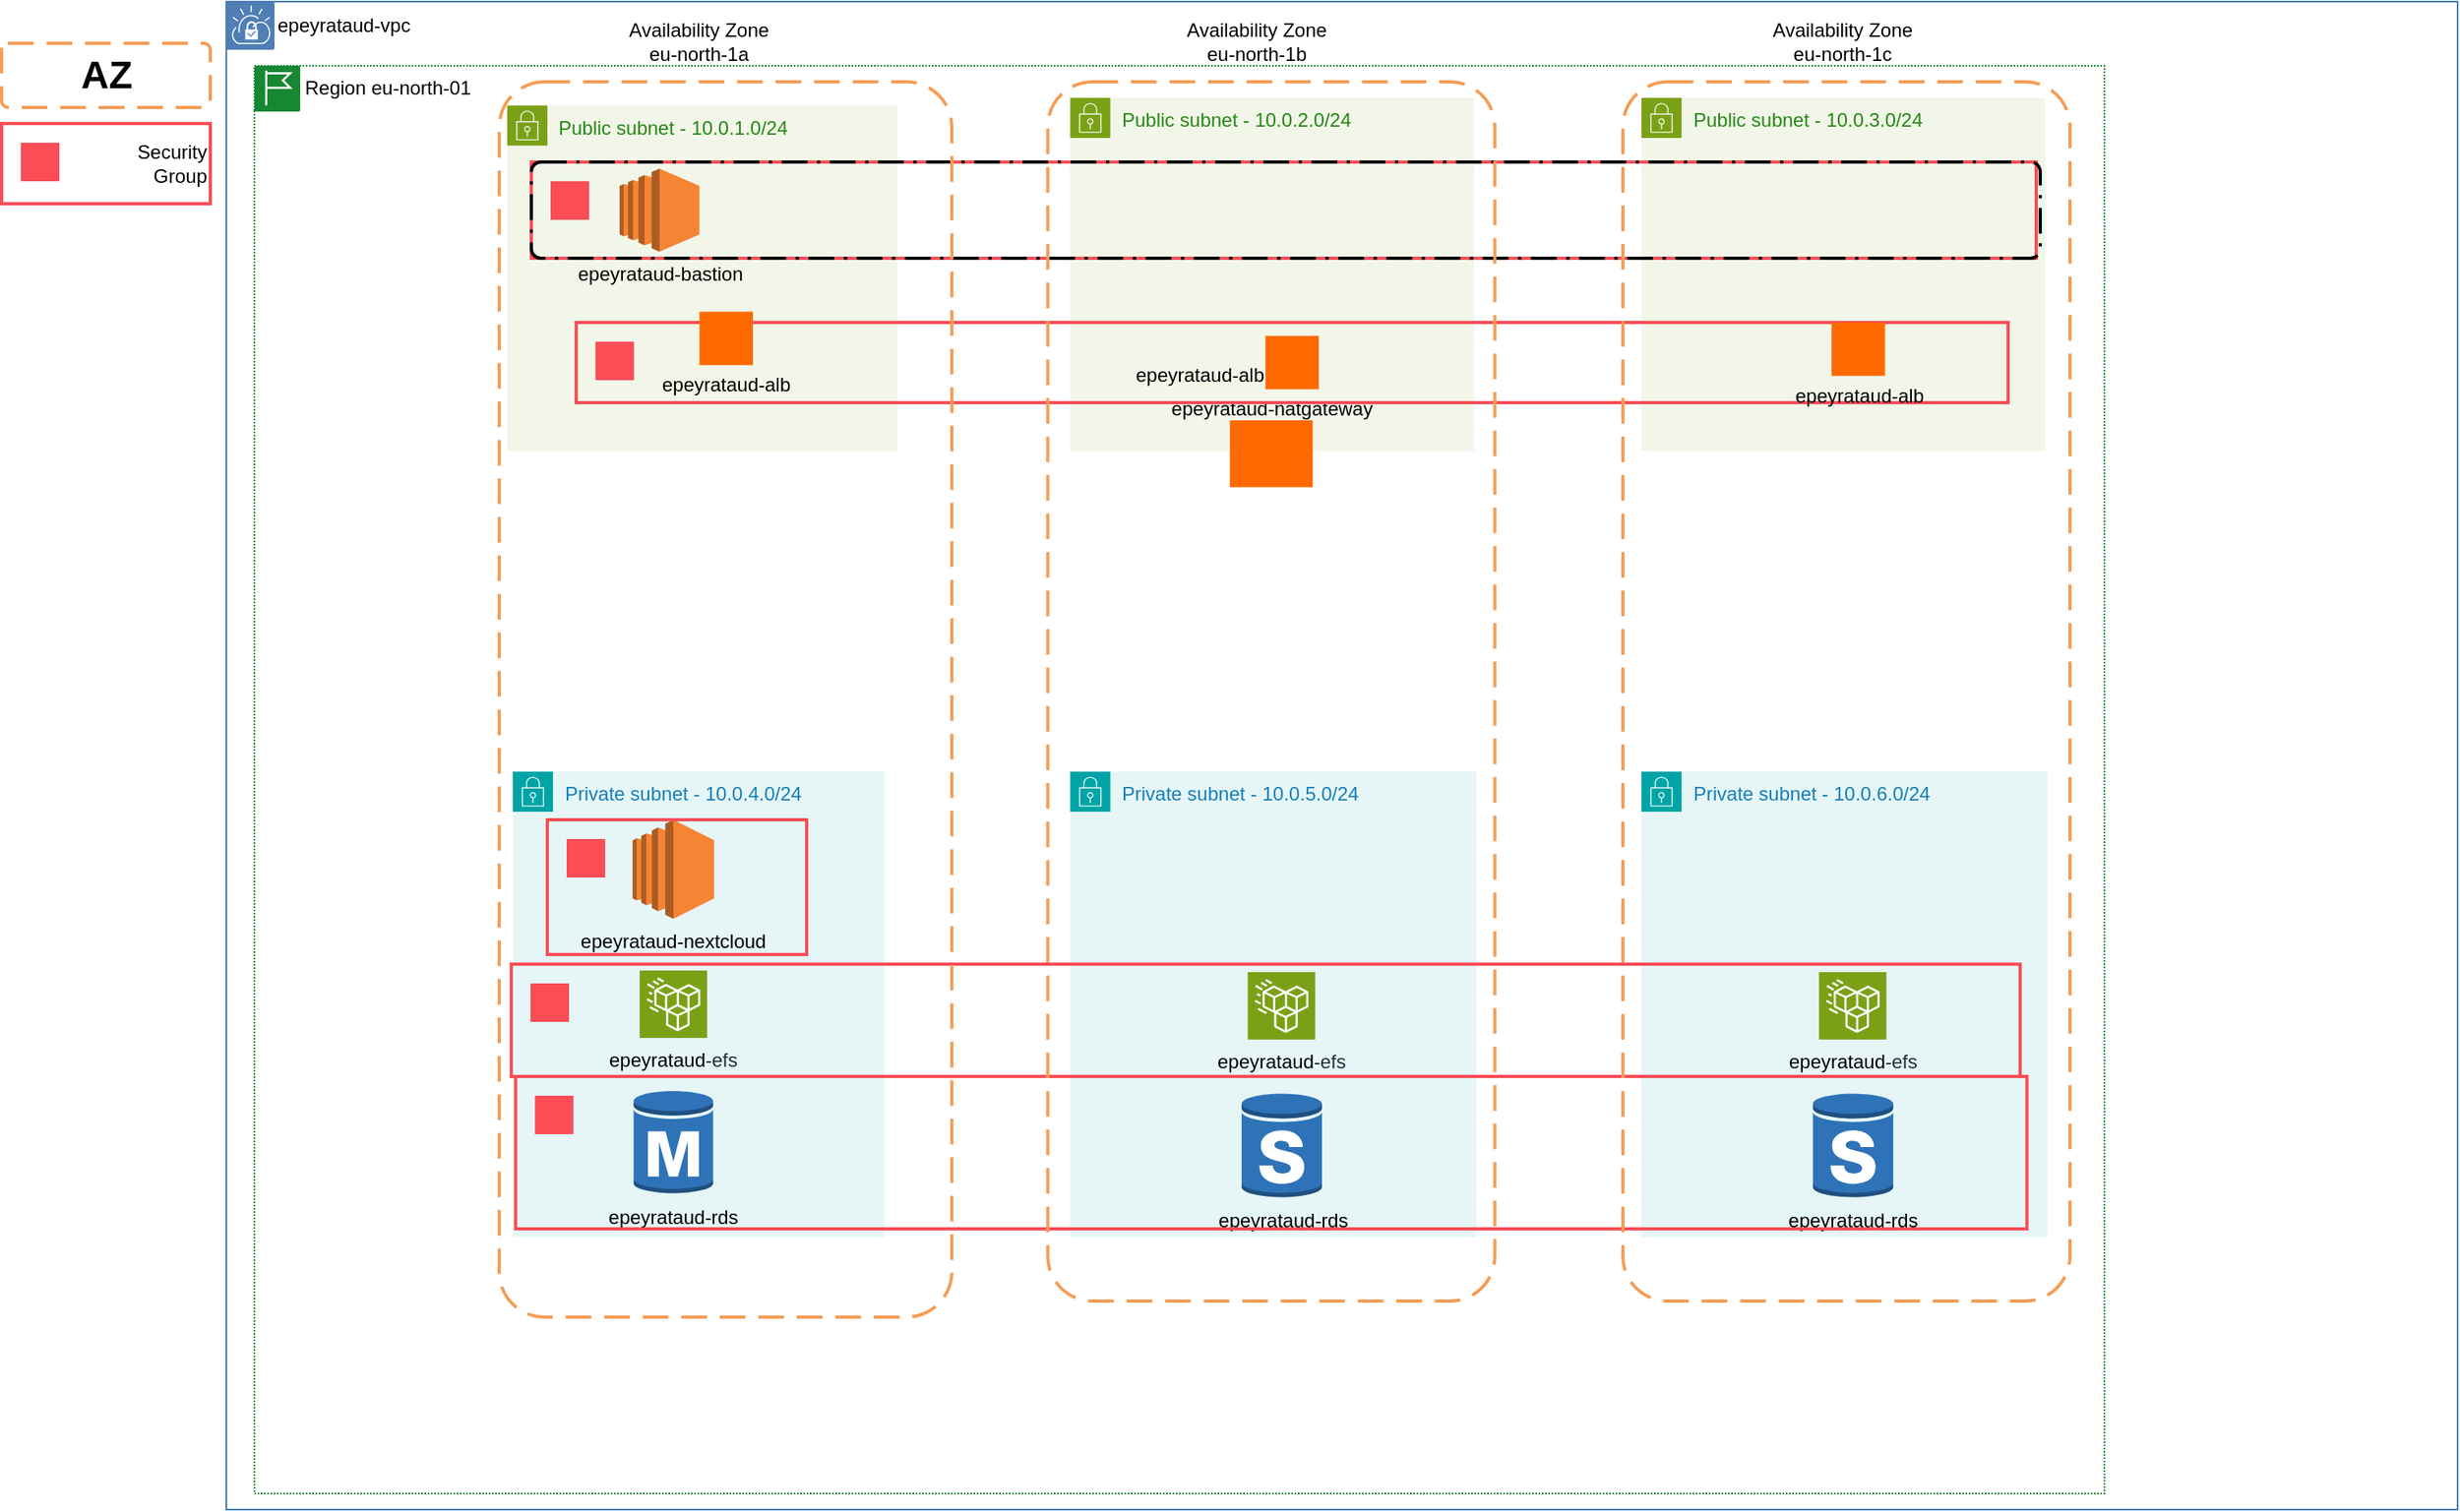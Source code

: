 <mxfile version="26.1.1">
  <diagram id="GNU3i8hCxYjH3E0Nk9u4" name="Page-1">
    <mxGraphModel dx="1282" dy="565" grid="1" gridSize="10" guides="1" tooltips="1" connect="1" arrows="1" fold="1" page="1" pageScale="1" pageWidth="850" pageHeight="1100" math="0" shadow="0">
      <root>
        <mxCell id="0" />
        <mxCell id="1" parent="0" />
        <mxCell id="qNu9TVXpDzVPsYWxxDan-219" value="Private subnet - 10.0.5.0/24" style="points=[[0,0],[0.25,0],[0.5,0],[0.75,0],[1,0],[1,0.25],[1,0.5],[1,0.75],[1,1],[0.75,1],[0.5,1],[0.25,1],[0,1],[0,0.75],[0,0.5],[0,0.25]];outlineConnect=0;gradientColor=none;html=1;whiteSpace=wrap;fontSize=12;fontStyle=0;container=1;pointerEvents=0;collapsible=0;recursiveResize=0;shape=mxgraph.aws4.group;grIcon=mxgraph.aws4.group_security_group;grStroke=0;strokeColor=#00A4A6;fillColor=#E6F6F7;verticalAlign=top;align=left;spacingLeft=30;fontColor=#147EBA;dashed=0;" parent="1" vertex="1">
          <mxGeometry x="705.716" y="610" width="253.106" height="290" as="geometry" />
        </mxCell>
        <mxCell id="qNu9TVXpDzVPsYWxxDan-215" value="Private subnet - 10.0.4.0/24" style="points=[[0,0],[0.25,0],[0.5,0],[0.75,0],[1,0],[1,0.25],[1,0.5],[1,0.75],[1,1],[0.75,1],[0.5,1],[0.25,1],[0,1],[0,0.75],[0,0.5],[0,0.25]];outlineConnect=0;gradientColor=none;html=1;whiteSpace=wrap;fontSize=12;fontStyle=0;container=1;pointerEvents=0;collapsible=0;recursiveResize=0;shape=mxgraph.aws4.group;grIcon=mxgraph.aws4.group_security_group;grStroke=0;strokeColor=#00A4A6;fillColor=#E6F6F7;verticalAlign=top;align=left;spacingLeft=30;fontColor=#147EBA;dashed=0;" parent="1" vertex="1">
          <mxGeometry x="358.5" y="610" width="231.5" height="290" as="geometry" />
        </mxCell>
        <mxCell id="qNu9TVXpDzVPsYWxxDan-216" value="epeyrataud-rds" style="outlineConnect=0;dashed=0;verticalLabelPosition=bottom;verticalAlign=top;align=center;html=1;shape=mxgraph.aws3.rds_db_instance;fillColor=#2E73B8;gradientColor=none;" parent="qNu9TVXpDzVPsYWxxDan-215" vertex="1">
          <mxGeometry x="75.24" y="198" width="49.5" height="66" as="geometry" />
        </mxCell>
        <mxCell id="qNu9TVXpDzVPsYWxxDan-217" value="&lt;span style=&quot;color: rgb(0, 0, 0);&quot;&gt;epeyrataud&lt;/span&gt;-efs" style="sketch=0;points=[[0,0,0],[0.25,0,0],[0.5,0,0],[0.75,0,0],[1,0,0],[0,1,0],[0.25,1,0],[0.5,1,0],[0.75,1,0],[1,1,0],[0,0.25,0],[0,0.5,0],[0,0.75,0],[1,0.25,0],[1,0.5,0],[1,0.75,0]];outlineConnect=0;fontColor=#232F3E;fillColor=#7AA116;strokeColor=#ffffff;dashed=0;verticalLabelPosition=bottom;verticalAlign=top;align=center;html=1;fontSize=12;fontStyle=0;aspect=fixed;shape=mxgraph.aws4.resourceIcon;resIcon=mxgraph.aws4.efs_standard;" parent="qNu9TVXpDzVPsYWxxDan-215" vertex="1">
          <mxGeometry x="78.99" y="124" width="42" height="42" as="geometry" />
        </mxCell>
        <mxCell id="qNu9TVXpDzVPsYWxxDan-218" value="epeyrataud-nextcloud" style="outlineConnect=0;dashed=0;verticalLabelPosition=bottom;verticalAlign=top;align=center;html=1;shape=mxgraph.aws3.ec2;fillColor=#F58534;gradientColor=none;" parent="qNu9TVXpDzVPsYWxxDan-215" vertex="1">
          <mxGeometry x="74.6" y="30" width="50.79" height="61.75" as="geometry" />
        </mxCell>
        <mxCell id="qNu9TVXpDzVPsYWxxDan-230" value="Public subnet - 10.0.2.0/24" style="points=[[0,0],[0.25,0],[0.5,0],[0.75,0],[1,0],[1,0.25],[1,0.5],[1,0.75],[1,1],[0.75,1],[0.5,1],[0.25,1],[0,1],[0,0.75],[0,0.5],[0,0.25]];outlineConnect=0;gradientColor=none;html=1;whiteSpace=wrap;fontSize=12;fontStyle=0;container=1;pointerEvents=0;collapsible=0;recursiveResize=0;shape=mxgraph.aws4.group;grIcon=mxgraph.aws4.group_security_group;grStroke=0;strokeColor=#7AA116;fillColor=#F2F6E8;verticalAlign=top;align=left;spacingLeft=30;fontColor=#248814;dashed=0;" parent="1" vertex="1">
          <mxGeometry x="705.716" y="190" width="251.588" height="220" as="geometry" />
        </mxCell>
        <mxCell id="qNu9TVXpDzVPsYWxxDan-225" value="Public subnet - 10.0.3.0/24" style="points=[[0,0],[0.25,0],[0.5,0],[0.75,0],[1,0],[1,0.25],[1,0.5],[1,0.75],[1,1],[0.75,1],[0.5,1],[0.25,1],[0,1],[0,0.75],[0,0.5],[0,0.25]];outlineConnect=0;gradientColor=none;html=1;whiteSpace=wrap;fontSize=12;fontStyle=0;container=0;pointerEvents=0;collapsible=0;recursiveResize=0;shape=mxgraph.aws4.group;grIcon=mxgraph.aws4.group_security_group;grStroke=0;strokeColor=#7AA116;fillColor=#F2F6E8;verticalAlign=top;align=left;spacingLeft=30;fontColor=#248814;dashed=0;" parent="1" vertex="1">
          <mxGeometry x="1061.583" y="190" width="251.588" height="220" as="geometry" />
        </mxCell>
        <mxCell id="qNu9TVXpDzVPsYWxxDan-236" value="Public subnet - 10.0.1.0/24" style="points=[[0,0],[0.25,0],[0.5,0],[0.75,0],[1,0],[1,0.25],[1,0.5],[1,0.75],[1,1],[0.75,1],[0.5,1],[0.25,1],[0,1],[0,0.75],[0,0.5],[0,0.25]];outlineConnect=0;gradientColor=none;html=1;whiteSpace=wrap;fontSize=12;fontStyle=0;container=1;pointerEvents=0;collapsible=0;recursiveResize=0;shape=mxgraph.aws4.group;grIcon=mxgraph.aws4.group_security_group;grStroke=0;strokeColor=#7AA116;fillColor=#F2F6E8;verticalAlign=top;align=left;spacingLeft=30;fontColor=#248814;dashed=0;" parent="1" vertex="1">
          <mxGeometry x="355.01" y="194.75" width="243.13" height="215.25" as="geometry" />
        </mxCell>
        <mxCell id="qNu9TVXpDzVPsYWxxDan-222" value="Private subnet - 10.0.6.0/24" style="points=[[0,0],[0.25,0],[0.5,0],[0.75,0],[1,0],[1,0.25],[1,0.5],[1,0.75],[1,1],[0.75,1],[0.5,1],[0.25,1],[0,1],[0,0.75],[0,0.5],[0,0.25]];outlineConnect=0;gradientColor=none;html=1;whiteSpace=wrap;fontSize=12;fontStyle=0;container=1;pointerEvents=0;collapsible=0;recursiveResize=0;shape=mxgraph.aws4.group;grIcon=mxgraph.aws4.group_security_group;grStroke=0;strokeColor=#00A4A6;fillColor=#E6F6F7;verticalAlign=top;align=left;spacingLeft=30;fontColor=#147EBA;dashed=0;" parent="1" vertex="1">
          <mxGeometry x="1061.583" y="610" width="253.106" height="290" as="geometry" />
        </mxCell>
        <mxCell id="FXCXVvDxTQtwc45PbP1s-161" value="epeyrataud-vpc" style="swimlane;fontStyle=0;horizontal=1;collapsible=0;startSize=28;swimlaneLine=0;swimlaneFillColor=none;fillColor=none;rounded=0;whiteSpace=wrap;html=1;absoluteArcSize=1;arcSize=12;strokeColor=#417CB9;verticalAlign=top;align=left;spacingLeft=30;spacingTop=1;dashed=0;strokeWidth=1;" parent="1" vertex="1">
          <mxGeometry x="180" y="130" width="1390" height="940" as="geometry" />
        </mxCell>
        <mxCell id="FXCXVvDxTQtwc45PbP1s-162" value="" style="aspect=fixed;perimeter=ellipsePerimeter;html=1;align=center;shadow=0;dashed=0;fontColor=#4277BB;labelBackgroundColor=#ffffff;fontSize=12;spacingTop=3;image;image=img/lib/ibm/vpc/VPCTag.svg;part=1;" parent="FXCXVvDxTQtwc45PbP1s-161" vertex="1">
          <mxGeometry width="30" height="30" as="geometry" />
        </mxCell>
        <mxCell id="qNu9TVXpDzVPsYWxxDan-6" value="Availability Zone&lt;br&gt;eu-north-1b" style="text;html=1;align=center;verticalAlign=middle;whiteSpace=wrap;rounded=0;" parent="FXCXVvDxTQtwc45PbP1s-161" vertex="1">
          <mxGeometry x="592.252" y="10" width="100.483" height="30" as="geometry" />
        </mxCell>
        <mxCell id="qNu9TVXpDzVPsYWxxDan-3" value="Availability Zone&lt;br&gt;eu-north-1a" style="text;html=1;align=center;verticalAlign=middle;whiteSpace=wrap;rounded=0;" parent="FXCXVvDxTQtwc45PbP1s-161" vertex="1">
          <mxGeometry x="245" y="10" width="99.25" height="30" as="geometry" />
        </mxCell>
        <mxCell id="qNu9TVXpDzVPsYWxxDan-287" value="Availability Zone&lt;br&gt;eu-north-1c" style="text;html=1;align=center;verticalAlign=middle;whiteSpace=wrap;rounded=0;" parent="FXCXVvDxTQtwc45PbP1s-161" vertex="1">
          <mxGeometry x="957.142" y="10" width="100.483" height="30" as="geometry" />
        </mxCell>
        <mxCell id="qNu9TVXpDzVPsYWxxDan-49" value="&lt;h1&gt;AZ&lt;/h1&gt;" style="rounded=1;arcSize=10;dashed=1;strokeColor=#F59D56;fillColor=none;gradientColor=none;dashPattern=8 4;strokeWidth=2;html=1;align=center;" parent="1" vertex="1">
          <mxGeometry x="40" y="156" width="130" height="40" as="geometry" />
        </mxCell>
        <mxCell id="qNu9TVXpDzVPsYWxxDan-261" value="Security&lt;div&gt;Group&lt;/div&gt;" style="container=1;collapsible=0;expand=0;recursiveResize=0;html=1;whiteSpace=wrap;strokeColor=#FA4D56;fillColor=none;strokeWidth=2;align=right;" parent="1" vertex="1">
          <mxGeometry x="40" y="206" width="130" height="50" as="geometry" />
        </mxCell>
        <mxCell id="qNu9TVXpDzVPsYWxxDan-262" value="" style="shape=rect;fillColor=none;aspect=fixed;resizable=0;labelPosition=right;verticalLabelPosition=middle;align=center;verticalAlign=middle;strokeColor=none;part=1;spacingLeft=5;fontSize=14;" parent="qNu9TVXpDzVPsYWxxDan-261" vertex="1">
          <mxGeometry width="48" height="48" relative="1" as="geometry" />
        </mxCell>
        <mxCell id="qNu9TVXpDzVPsYWxxDan-263" value="" style="fillColor=#FA4D56;shape=mxgraph.ibm_cloud.group--security;strokeColor=none;dashed=0;outlineConnect=0;html=1;labelPosition=center;verticalLabelPosition=bottom;verticalAlign=top;part=1;movable=0;resizable=0;rotatable=0;" parent="qNu9TVXpDzVPsYWxxDan-262" vertex="1">
          <mxGeometry width="24" height="24" relative="1" as="geometry">
            <mxPoint x="12" y="12" as="offset" />
          </mxGeometry>
        </mxCell>
        <mxCell id="qNu9TVXpDzVPsYWxxDan-223" value="&lt;span style=&quot;color: rgb(0, 0, 0);&quot;&gt;epeyrataud&lt;/span&gt;-efs" style="sketch=0;points=[[0,0,0],[0.25,0,0],[0.5,0,0],[0.75,0,0],[1,0,0],[0,1,0],[0.25,1,0],[0.5,1,0],[0.75,1,0],[1,1,0],[0,0.25,0],[0,0.5,0],[0,0.75,0],[1,0.25,0],[1,0.5,0],[1,0.75,0]];outlineConnect=0;fontColor=#232F3E;fillColor=#7AA116;strokeColor=#ffffff;dashed=0;verticalLabelPosition=bottom;verticalAlign=top;align=center;html=1;fontSize=12;fontStyle=0;aspect=fixed;shape=mxgraph.aws4.resourceIcon;resIcon=mxgraph.aws4.efs_standard;" parent="1" vertex="1">
          <mxGeometry x="1172.191" y="735" width="42" height="42" as="geometry" />
        </mxCell>
        <mxCell id="qNu9TVXpDzVPsYWxxDan-224" value="epeyrataud-rds" style="outlineConnect=0;dashed=0;verticalLabelPosition=bottom;verticalAlign=top;align=center;html=1;shape=mxgraph.aws3.rds_db_instance_standby_multi_az;fillColor=#2E73B8;gradientColor=none;" parent="1" vertex="1">
          <mxGeometry x="1168.394" y="810" width="50.115" height="66" as="geometry" />
        </mxCell>
        <mxCell id="qNu9TVXpDzVPsYWxxDan-221" value="epeyrataud-rds" style="outlineConnect=0;dashed=0;verticalLabelPosition=bottom;verticalAlign=top;align=center;html=1;shape=mxgraph.aws3.rds_db_instance_standby_multi_az;fillColor=#2E73B8;gradientColor=none;" parent="1" vertex="1">
          <mxGeometry x="812.526" y="810" width="50.115" height="66" as="geometry" />
        </mxCell>
        <mxCell id="qNu9TVXpDzVPsYWxxDan-220" value="&lt;span style=&quot;color: rgb(0, 0, 0);&quot;&gt;epeyrataud&lt;/span&gt;-efs" style="sketch=0;points=[[0,0,0],[0.25,0,0],[0.5,0,0],[0.75,0,0],[1,0,0],[0,1,0],[0.25,1,0],[0.5,1,0],[0.75,1,0],[1,1,0],[0,0.25,0],[0,0.5,0],[0,0.75,0],[1,0.25,0],[1,0.5,0],[1,0.75,0]];outlineConnect=0;fontColor=#232F3E;fillColor=#7AA116;strokeColor=#ffffff;dashed=0;verticalLabelPosition=bottom;verticalAlign=top;align=center;html=1;fontSize=12;fontStyle=0;aspect=fixed;shape=mxgraph.aws4.resourceIcon;resIcon=mxgraph.aws4.efs_standard;" parent="1" vertex="1">
          <mxGeometry x="816.323" y="735" width="42" height="42" as="geometry" />
        </mxCell>
        <mxCell id="FXCXVvDxTQtwc45PbP1s-163" value="Region eu-north-01" style="swimlane;fontStyle=0;horizontal=1;collapsible=0;startSize=28;swimlaneLine=0;swimlaneFillColor=none;fillColor=none;rounded=0;whiteSpace=wrap;html=1;absoluteArcSize=1;arcSize=0;strokeColor=#00882B;verticalAlign=top;align=left;spacingLeft=30;dashed=1;strokeWidth=1;container=0;dashPattern=1 1;movable=1;resizable=1;rotatable=1;deletable=1;editable=1;locked=0;connectable=1;" parent="1" vertex="1">
          <mxGeometry x="197.49" y="170" width="1152.51" height="890" as="geometry" />
        </mxCell>
        <mxCell id="qNu9TVXpDzVPsYWxxDan-255" value="" style="container=1;collapsible=0;expand=0;recursiveResize=0;html=1;whiteSpace=wrap;strokeColor=#FA4D56;fillColor=none;strokeWidth=2" parent="FXCXVvDxTQtwc45PbP1s-163" vertex="1">
          <mxGeometry x="182.51" y="470" width="161.5" height="84" as="geometry" />
        </mxCell>
        <mxCell id="qNu9TVXpDzVPsYWxxDan-256" value="" style="shape=rect;fillColor=none;aspect=fixed;resizable=0;labelPosition=right;verticalLabelPosition=middle;align=center;verticalAlign=middle;strokeColor=none;part=1;spacingLeft=5;fontSize=14;" parent="qNu9TVXpDzVPsYWxxDan-255" vertex="1">
          <mxGeometry width="48" height="48" relative="1" as="geometry" />
        </mxCell>
        <mxCell id="qNu9TVXpDzVPsYWxxDan-257" value="" style="fillColor=#FA4D56;shape=mxgraph.ibm_cloud.group--security;strokeColor=none;dashed=0;outlineConnect=0;html=1;labelPosition=center;verticalLabelPosition=bottom;verticalAlign=top;part=1;movable=0;resizable=0;rotatable=0;" parent="qNu9TVXpDzVPsYWxxDan-256" vertex="1">
          <mxGeometry width="24" height="24" relative="1" as="geometry">
            <mxPoint x="12" y="12" as="offset" />
          </mxGeometry>
        </mxCell>
        <mxCell id="qNu9TVXpDzVPsYWxxDan-258" value="" style="container=1;collapsible=0;expand=0;recursiveResize=0;html=1;whiteSpace=wrap;strokeColor=#FA4D56;fillColor=none;strokeWidth=2" parent="FXCXVvDxTQtwc45PbP1s-163" vertex="1">
          <mxGeometry x="172.51" y="60" width="937.49" height="60" as="geometry" />
        </mxCell>
        <mxCell id="qNu9TVXpDzVPsYWxxDan-259" value="" style="shape=rect;fillColor=none;aspect=fixed;resizable=0;labelPosition=right;verticalLabelPosition=middle;align=center;verticalAlign=middle;strokeColor=none;part=1;spacingLeft=5;fontSize=14;" parent="qNu9TVXpDzVPsYWxxDan-258" vertex="1">
          <mxGeometry width="48" height="48" relative="1" as="geometry" />
        </mxCell>
        <mxCell id="qNu9TVXpDzVPsYWxxDan-260" value="" style="fillColor=#FA4D56;shape=mxgraph.ibm_cloud.group--security;strokeColor=none;dashed=0;outlineConnect=0;html=1;labelPosition=center;verticalLabelPosition=bottom;verticalAlign=top;part=1;movable=0;resizable=0;rotatable=0;" parent="qNu9TVXpDzVPsYWxxDan-259" vertex="1">
          <mxGeometry width="24" height="24" relative="1" as="geometry">
            <mxPoint x="12" y="12" as="offset" />
          </mxGeometry>
        </mxCell>
        <mxCell id="m0L7TuGwdPghIgZBg90s-1" value="" style="rounded=1;arcSize=10;dashed=1;fillColor=none;gradientColor=none;dashPattern=8 3 1 3;strokeWidth=2;" parent="qNu9TVXpDzVPsYWxxDan-258" vertex="1">
          <mxGeometry width="940" height="60" as="geometry" />
        </mxCell>
        <mxCell id="ur3kafw1qKhpfOSSZFUt-24" value="epeyrataud-bastion" style="outlineConnect=0;dashed=0;verticalLabelPosition=bottom;verticalAlign=top;align=center;html=1;shape=mxgraph.aws3.ec2;fillColor=#F58534;gradientColor=none;" parent="qNu9TVXpDzVPsYWxxDan-258" vertex="1">
          <mxGeometry x="55" y="4.13" width="49.75" height="51.75" as="geometry" />
        </mxCell>
        <mxCell id="qNu9TVXpDzVPsYWxxDan-247" value="" style="container=1;collapsible=0;expand=0;recursiveResize=0;html=1;whiteSpace=wrap;strokeColor=#FA4D56;fillColor=none;strokeWidth=2" parent="FXCXVvDxTQtwc45PbP1s-163" vertex="1">
          <mxGeometry x="160" y="560" width="940" height="70" as="geometry" />
        </mxCell>
        <mxCell id="qNu9TVXpDzVPsYWxxDan-248" value="" style="shape=rect;fillColor=none;aspect=fixed;resizable=0;labelPosition=right;verticalLabelPosition=middle;align=center;verticalAlign=middle;strokeColor=none;part=1;spacingLeft=5;fontSize=14;" parent="qNu9TVXpDzVPsYWxxDan-247" vertex="1">
          <mxGeometry width="48" height="48" relative="1" as="geometry" />
        </mxCell>
        <mxCell id="qNu9TVXpDzVPsYWxxDan-249" value="" style="fillColor=#FA4D56;shape=mxgraph.ibm_cloud.group--security;strokeColor=none;dashed=0;outlineConnect=0;html=1;labelPosition=center;verticalLabelPosition=bottom;verticalAlign=top;part=1;movable=0;resizable=0;rotatable=0;" parent="qNu9TVXpDzVPsYWxxDan-248" vertex="1">
          <mxGeometry width="24" height="24" relative="1" as="geometry">
            <mxPoint x="12" y="12" as="offset" />
          </mxGeometry>
        </mxCell>
        <mxCell id="FXCXVvDxTQtwc45PbP1s-164" value="" style="aspect=fixed;perimeter=ellipsePerimeter;html=1;align=center;shadow=0;dashed=0;fontColor=#4277BB;labelBackgroundColor=#ffffff;fontSize=12;spacingTop=3;image;image=img/lib/ibm/vpc/RegionTag.svg;part=1;" parent="FXCXVvDxTQtwc45PbP1s-163" vertex="1">
          <mxGeometry width="28.571" height="28.571" as="geometry" />
        </mxCell>
        <mxCell id="qNu9TVXpDzVPsYWxxDan-283" value="" style="group" parent="FXCXVvDxTQtwc45PbP1s-163" connectable="0" vertex="1">
          <mxGeometry x="492.508" y="10" width="638.502" height="760" as="geometry" />
        </mxCell>
        <mxCell id="itqwBwdQcHr9N_OGk8uq-7" value="epeyrataud-natgateway&lt;div&gt;&lt;br&gt;&lt;/div&gt;&lt;div&gt;&lt;br&gt;&lt;/div&gt;&lt;div&gt;&lt;br&gt;&lt;/div&gt;&lt;div&gt;&lt;br&gt;&lt;/div&gt;" style="points=[];aspect=fixed;html=1;align=center;shadow=0;dashed=0;fillColor=#FF6A00;strokeColor=none;shape=mxgraph.alibaba_cloud.nat_gateway;" parent="qNu9TVXpDzVPsYWxxDan-283" vertex="1">
          <mxGeometry x="115.18" y="211" width="51.6" height="41.7" as="geometry" />
        </mxCell>
        <mxCell id="qNu9TVXpDzVPsYWxxDan-277" value="" style="container=1;collapsible=0;expand=0;recursiveResize=0;html=1;whiteSpace=wrap;strokeColor=#FA4D56;fillColor=none;strokeWidth=2" parent="qNu9TVXpDzVPsYWxxDan-283" vertex="1">
          <mxGeometry x="-292.05" y="150" width="892.05" height="50" as="geometry" />
        </mxCell>
        <mxCell id="qNu9TVXpDzVPsYWxxDan-278" value="" style="shape=rect;fillColor=none;aspect=fixed;resizable=0;labelPosition=right;verticalLabelPosition=middle;align=center;verticalAlign=middle;strokeColor=none;part=1;spacingLeft=5;fontSize=14;" parent="qNu9TVXpDzVPsYWxxDan-277" vertex="1">
          <mxGeometry width="48" height="48" relative="1" as="geometry" />
        </mxCell>
        <mxCell id="qNu9TVXpDzVPsYWxxDan-279" value="" style="fillColor=#FA4D56;shape=mxgraph.ibm_cloud.group--security;strokeColor=none;dashed=0;outlineConnect=0;html=1;labelPosition=center;verticalLabelPosition=bottom;verticalAlign=top;part=1;movable=0;resizable=0;rotatable=0;" parent="qNu9TVXpDzVPsYWxxDan-278" vertex="1">
          <mxGeometry width="24" height="24" relative="1" as="geometry">
            <mxPoint x="12" y="12" as="offset" />
          </mxGeometry>
        </mxCell>
        <mxCell id="m0L7TuGwdPghIgZBg90s-3" value="&lt;div&gt;&lt;br&gt;&lt;/div&gt;&lt;div&gt;&lt;br&gt;&lt;/div&gt;&lt;div&gt;&lt;br&gt;&lt;/div&gt;&lt;div&gt;&lt;br&gt;&lt;/div&gt;&lt;div&gt;&lt;span style=&quot;background-color: transparent; color: light-dark(rgb(0, 0, 0), rgb(255, 255, 255));&quot;&gt;epeyrataud-alb&lt;/span&gt;&lt;/div&gt;" style="points=[];aspect=fixed;html=1;align=center;shadow=0;dashed=0;fillColor=#FF6A00;strokeColor=none;shape=mxgraph.alibaba_cloud.alb_application_load_balancer_02;" parent="qNu9TVXpDzVPsYWxxDan-277" vertex="1">
          <mxGeometry x="76.802" y="-6.7" width="33.3" height="33.3" as="geometry" />
        </mxCell>
        <mxCell id="itqwBwdQcHr9N_OGk8uq-19" value="&lt;br&gt;&lt;div&gt;&lt;div&gt;&lt;br&gt;&lt;/div&gt;&lt;div&gt;&lt;br&gt;&lt;/div&gt;&lt;div&gt;&lt;br&gt;&lt;/div&gt;&lt;div&gt;&lt;span style=&quot;background-color: transparent; color: light-dark(rgb(0, 0, 0), rgb(255, 255, 255));&quot;&gt;epeyrataud-alb&lt;/span&gt;&lt;/div&gt;&lt;/div&gt;" style="points=[];aspect=fixed;html=1;align=center;shadow=0;dashed=0;fillColor=#FF6A00;strokeColor=none;shape=mxgraph.alibaba_cloud.alb_application_load_balancer_02;" parent="qNu9TVXpDzVPsYWxxDan-277" vertex="1">
          <mxGeometry x="782.052" width="33.3" height="33.3" as="geometry" />
        </mxCell>
        <mxCell id="qNu9TVXpDzVPsYWxxDan-242" value="" style="container=1;collapsible=0;expand=0;recursiveResize=0;html=1;whiteSpace=wrap;strokeColor=#FA4D56;fillColor=none;strokeWidth=2" parent="qNu9TVXpDzVPsYWxxDan-283" vertex="1">
          <mxGeometry x="-329.768" y="620" width="941.5" height="95" as="geometry" />
        </mxCell>
        <mxCell id="qNu9TVXpDzVPsYWxxDan-243" value="" style="shape=rect;fillColor=none;aspect=fixed;resizable=0;labelPosition=right;verticalLabelPosition=middle;align=center;verticalAlign=middle;strokeColor=none;part=1;spacingLeft=5;fontSize=14;" parent="qNu9TVXpDzVPsYWxxDan-242" vertex="1">
          <mxGeometry width="48" height="48" relative="1" as="geometry" />
        </mxCell>
        <mxCell id="qNu9TVXpDzVPsYWxxDan-244" value="" style="fillColor=#FA4D56;shape=mxgraph.ibm_cloud.group--security;strokeColor=none;dashed=0;outlineConnect=0;html=1;labelPosition=center;verticalLabelPosition=bottom;verticalAlign=top;part=1;movable=0;resizable=0;rotatable=0;" parent="qNu9TVXpDzVPsYWxxDan-243" vertex="1">
          <mxGeometry width="24" height="24" relative="1" as="geometry">
            <mxPoint x="12" y="12" as="offset" />
          </mxGeometry>
        </mxCell>
        <mxCell id="m0L7TuGwdPghIgZBg90s-2" value="&lt;div&gt;&lt;span style=&quot;background-color: transparent; color: light-dark(rgb(0, 0, 0), rgb(255, 255, 255));&quot;&gt;&lt;br&gt;&lt;/span&gt;&lt;/div&gt;&lt;div style=&quot;text-align: center;&quot;&gt;&lt;span style=&quot;background-color: transparent; color: light-dark(rgb(0, 0, 0), rgb(255, 255, 255));&quot;&gt;epeyrataud-alb&lt;/span&gt;&lt;span style=&quot;background-color: transparent; color: light-dark(rgb(0, 0, 0), rgb(255, 255, 255)); text-align: right;&quot;&gt;&amp;nbsp; &amp;nbsp; &amp;nbsp; &amp;nbsp; &amp;nbsp;&amp;nbsp;&lt;/span&gt;&lt;/div&gt;" style="points=[];aspect=fixed;html=1;align=right;shadow=0;dashed=0;fillColor=#FF6A00;strokeColor=none;shape=mxgraph.alibaba_cloud.alb_application_load_balancer_02;" parent="qNu9TVXpDzVPsYWxxDan-283" vertex="1">
          <mxGeometry x="137.32" y="158.35" width="33.3" height="33.3" as="geometry" />
        </mxCell>
        <mxCell id="Z4qH4PWYV_EjvrbyzlGh-25" value="" style="rounded=1;arcSize=10;dashed=1;strokeColor=#F59D56;fillColor=none;gradientColor=none;dashPattern=8 4;strokeWidth=2;html=1;align=center;container=0;" parent="qNu9TVXpDzVPsYWxxDan-283" vertex="1">
          <mxGeometry x="1.732" width="278.5" height="760" as="geometry" />
        </mxCell>
        <mxCell id="qNu9TVXpDzVPsYWxxDan-2" value="" style="rounded=1;arcSize=10;dashed=1;strokeColor=#F59D56;fillColor=none;gradientColor=none;dashPattern=8 4;strokeWidth=2;html=1;align=center;container=0;" parent="FXCXVvDxTQtwc45PbP1s-163" vertex="1">
          <mxGeometry x="852.51" y="10" width="278.5" height="760" as="geometry" />
        </mxCell>
        <mxCell id="qNu9TVXpDzVPsYWxxDan-5" value="&lt;h1&gt;&lt;br&gt;&lt;/h1&gt;" style="rounded=1;arcSize=10;dashed=1;strokeColor=#F59D56;fillColor=none;gradientColor=none;dashPattern=8 4;strokeWidth=2;html=1;align=center;flipH=0;" parent="FXCXVvDxTQtwc45PbP1s-163" vertex="1">
          <mxGeometry x="152.51" y="10" width="281.96" height="770" as="geometry" />
        </mxCell>
        <mxCell id="FXCXVvDxTQtwc45PbP1s-115" value="Icons" style="" parent="0" />
      </root>
    </mxGraphModel>
  </diagram>
</mxfile>
